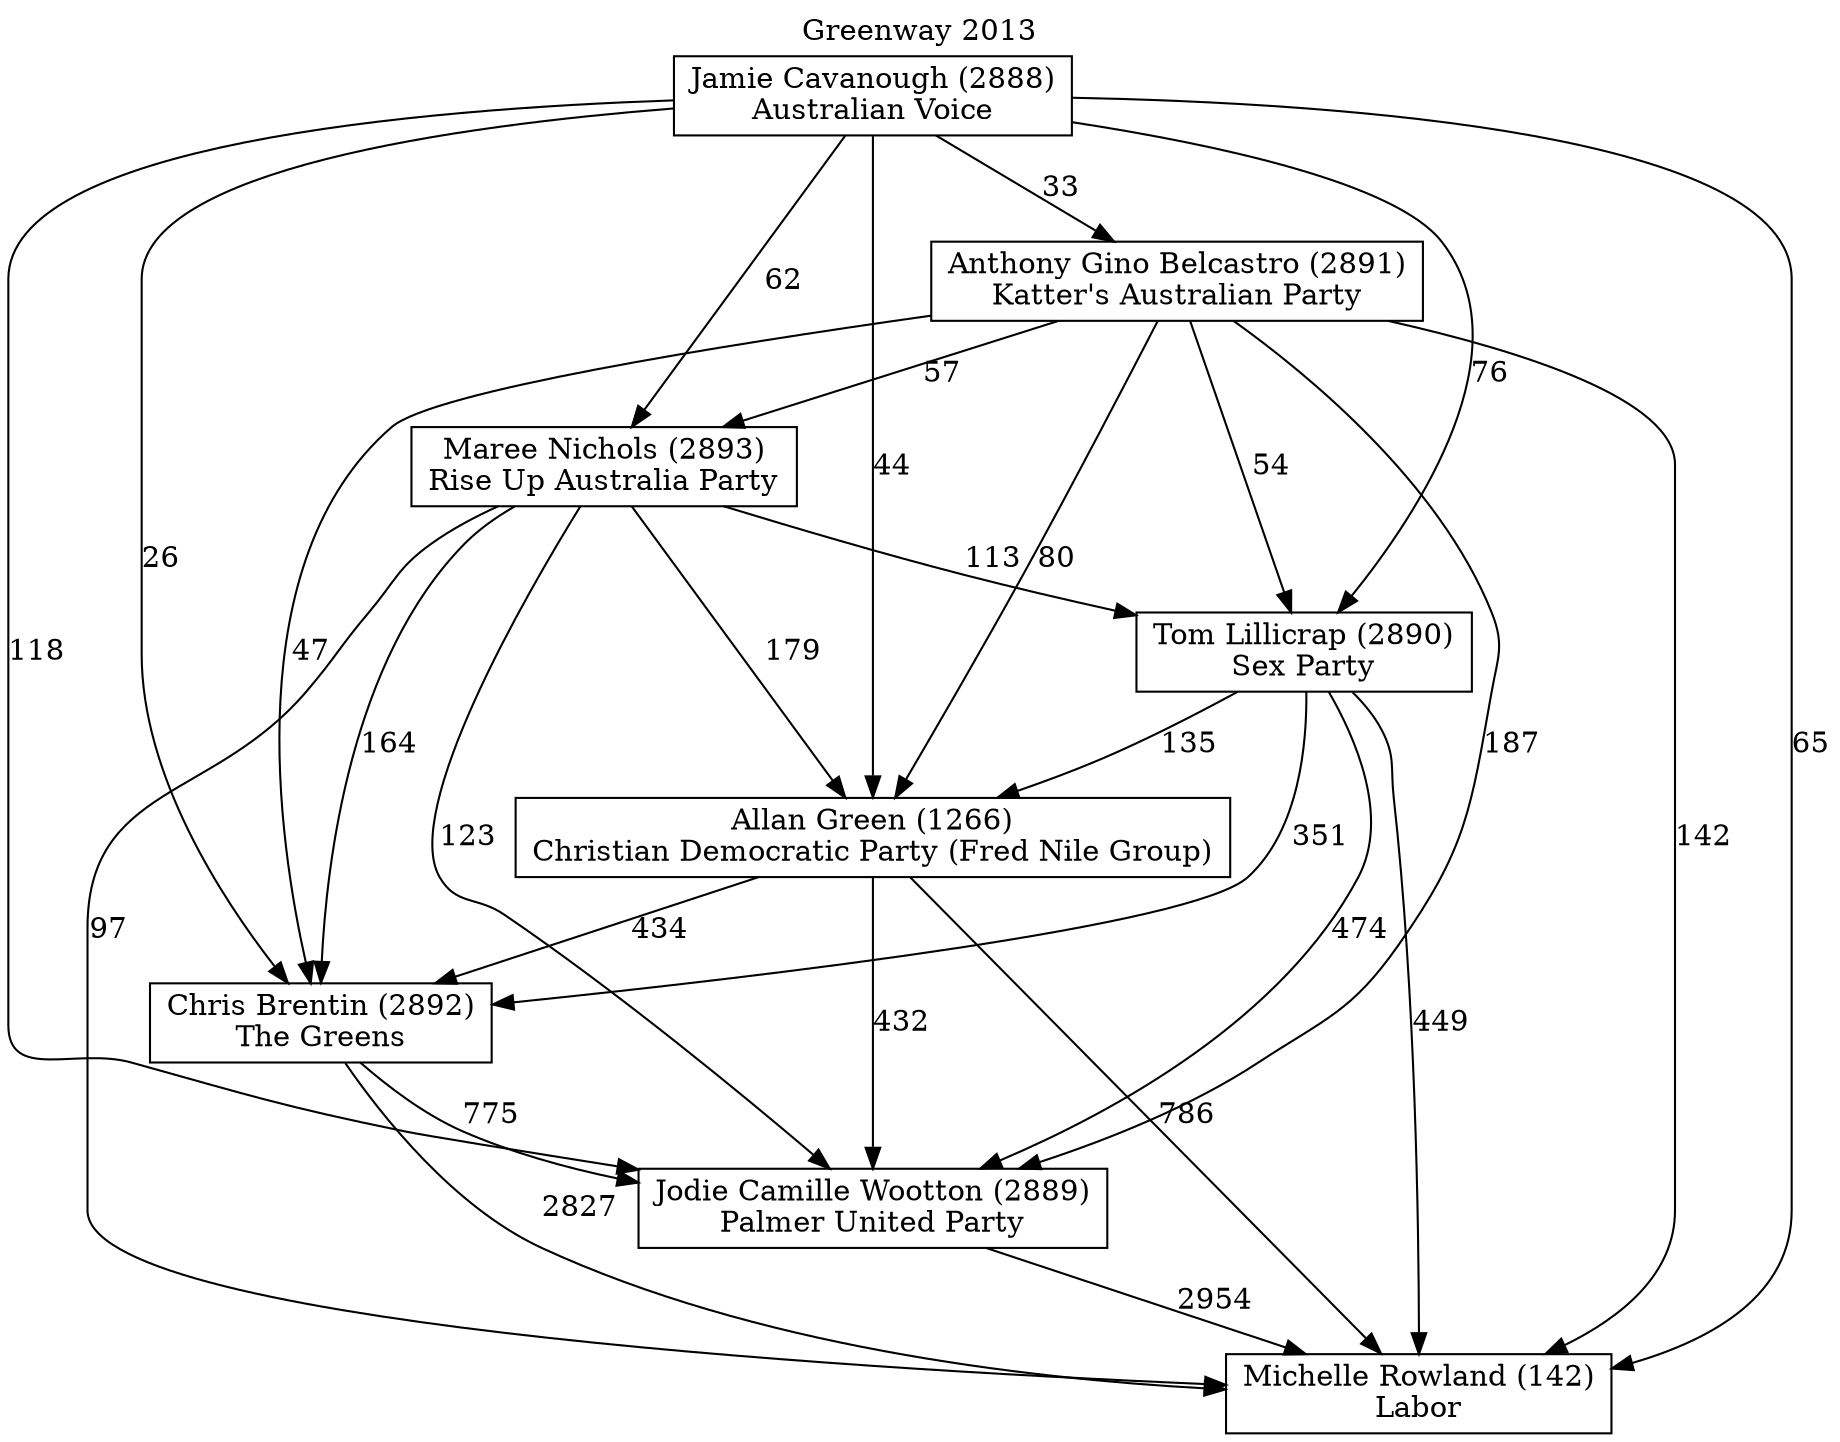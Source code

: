 // House preference flow
digraph "Michelle Rowland (142)_Greenway_2013" {
	graph [label="Greenway 2013" labelloc=t mclimit=10]
	node [shape=box]
	"Allan Green (1266)" [label="Allan Green (1266)
Christian Democratic Party (Fred Nile Group)"]
	"Anthony Gino Belcastro (2891)" [label="Anthony Gino Belcastro (2891)
Katter's Australian Party"]
	"Chris Brentin (2892)" [label="Chris Brentin (2892)
The Greens"]
	"Jamie Cavanough (2888)" [label="Jamie Cavanough (2888)
Australian Voice"]
	"Jodie Camille Wootton (2889)" [label="Jodie Camille Wootton (2889)
Palmer United Party"]
	"Maree Nichols (2893)" [label="Maree Nichols (2893)
Rise Up Australia Party"]
	"Michelle Rowland (142)" [label="Michelle Rowland (142)
Labor"]
	"Tom Lillicrap (2890)" [label="Tom Lillicrap (2890)
Sex Party"]
	"Allan Green (1266)" -> "Chris Brentin (2892)" [label=434]
	"Allan Green (1266)" -> "Jodie Camille Wootton (2889)" [label=432]
	"Allan Green (1266)" -> "Michelle Rowland (142)" [label=786]
	"Anthony Gino Belcastro (2891)" -> "Allan Green (1266)" [label=80]
	"Anthony Gino Belcastro (2891)" -> "Chris Brentin (2892)" [label=47]
	"Anthony Gino Belcastro (2891)" -> "Jodie Camille Wootton (2889)" [label=187]
	"Anthony Gino Belcastro (2891)" -> "Maree Nichols (2893)" [label=57]
	"Anthony Gino Belcastro (2891)" -> "Michelle Rowland (142)" [label=142]
	"Anthony Gino Belcastro (2891)" -> "Tom Lillicrap (2890)" [label=54]
	"Chris Brentin (2892)" -> "Jodie Camille Wootton (2889)" [label=775]
	"Chris Brentin (2892)" -> "Michelle Rowland (142)" [label=2827]
	"Jamie Cavanough (2888)" -> "Allan Green (1266)" [label=44]
	"Jamie Cavanough (2888)" -> "Anthony Gino Belcastro (2891)" [label=33]
	"Jamie Cavanough (2888)" -> "Chris Brentin (2892)" [label=26]
	"Jamie Cavanough (2888)" -> "Jodie Camille Wootton (2889)" [label=118]
	"Jamie Cavanough (2888)" -> "Maree Nichols (2893)" [label=62]
	"Jamie Cavanough (2888)" -> "Michelle Rowland (142)" [label=65]
	"Jamie Cavanough (2888)" -> "Tom Lillicrap (2890)" [label=76]
	"Jodie Camille Wootton (2889)" -> "Michelle Rowland (142)" [label=2954]
	"Maree Nichols (2893)" -> "Allan Green (1266)" [label=179]
	"Maree Nichols (2893)" -> "Chris Brentin (2892)" [label=164]
	"Maree Nichols (2893)" -> "Jodie Camille Wootton (2889)" [label=123]
	"Maree Nichols (2893)" -> "Michelle Rowland (142)" [label=97]
	"Maree Nichols (2893)" -> "Tom Lillicrap (2890)" [label=113]
	"Tom Lillicrap (2890)" -> "Allan Green (1266)" [label=135]
	"Tom Lillicrap (2890)" -> "Chris Brentin (2892)" [label=351]
	"Tom Lillicrap (2890)" -> "Jodie Camille Wootton (2889)" [label=474]
	"Tom Lillicrap (2890)" -> "Michelle Rowland (142)" [label=449]
}
